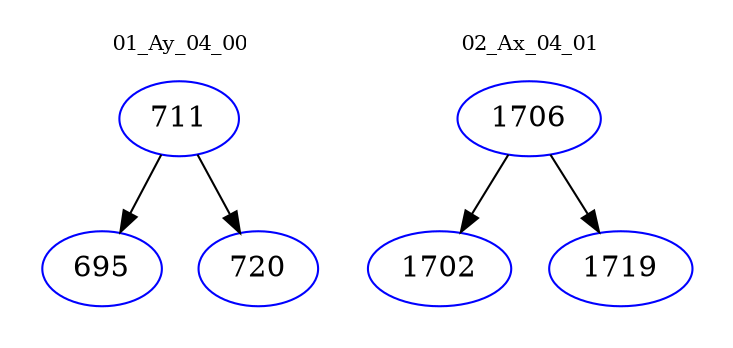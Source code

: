digraph{
subgraph cluster_0 {
color = white
label = "01_Ay_04_00";
fontsize=10;
T0_711 [label="711", color="blue"]
T0_711 -> T0_695 [color="black"]
T0_695 [label="695", color="blue"]
T0_711 -> T0_720 [color="black"]
T0_720 [label="720", color="blue"]
}
subgraph cluster_1 {
color = white
label = "02_Ax_04_01";
fontsize=10;
T1_1706 [label="1706", color="blue"]
T1_1706 -> T1_1702 [color="black"]
T1_1702 [label="1702", color="blue"]
T1_1706 -> T1_1719 [color="black"]
T1_1719 [label="1719", color="blue"]
}
}

